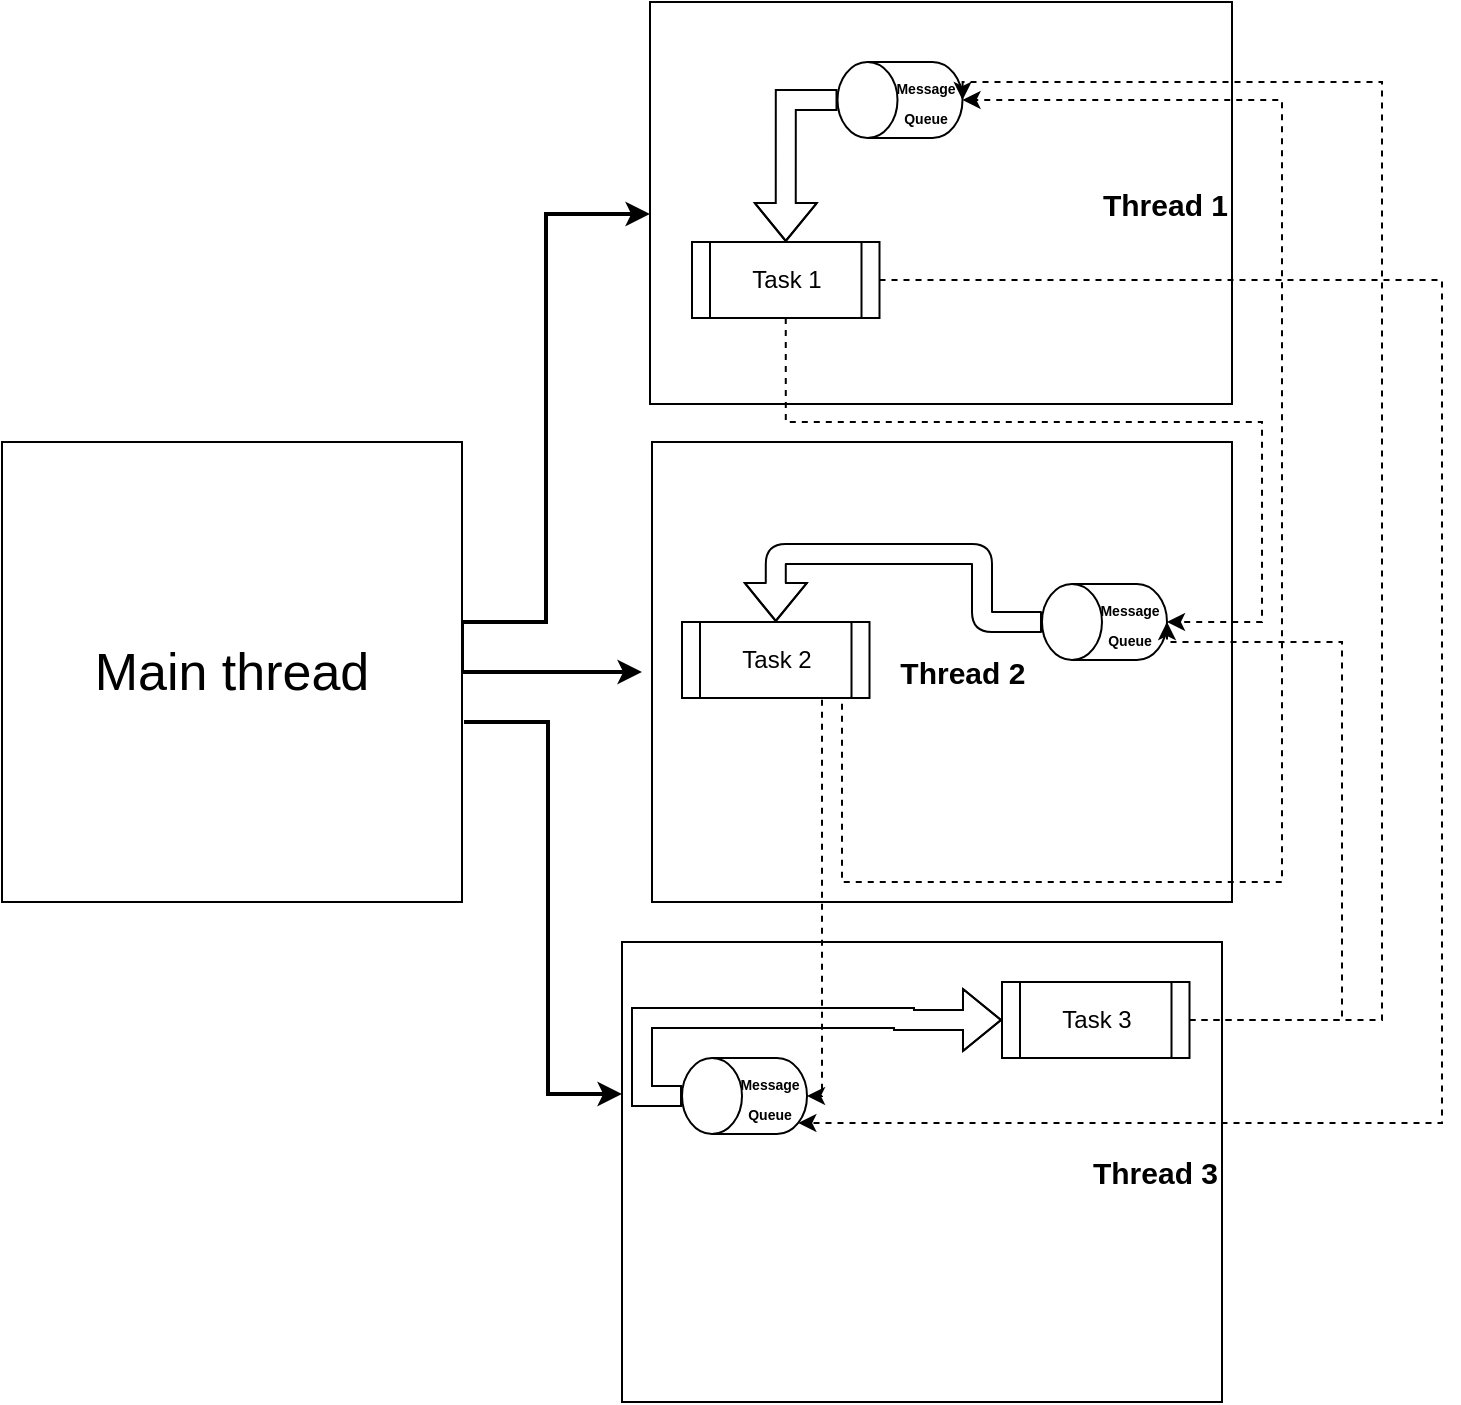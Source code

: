 <mxfile version="13.8.9-1" type="github">
  <diagram id="JF__Zj-DXKbBX88kCNgF" name="Page-1">
    <mxGraphModel dx="1422" dy="762" grid="1" gridSize="10" guides="1" tooltips="1" connect="1" arrows="1" fold="1" page="1" pageScale="1" pageWidth="850" pageHeight="1100" math="0" shadow="0">
      <root>
        <mxCell id="0" />
        <mxCell id="1" parent="0" />
        <mxCell id="GnVWnsMx5IgDR0cQtzLm-49" value="" style="group" vertex="1" connectable="0" parent="1">
          <mxGeometry x="425" y="250" width="290" height="440" as="geometry" />
        </mxCell>
        <mxCell id="GnVWnsMx5IgDR0cQtzLm-22" value="" style="group" vertex="1" connectable="0" parent="GnVWnsMx5IgDR0cQtzLm-49">
          <mxGeometry y="210" width="290" height="230" as="geometry" />
        </mxCell>
        <mxCell id="GnVWnsMx5IgDR0cQtzLm-2" value="&lt;b style=&quot;text-align: right&quot;&gt;&lt;font style=&quot;font-size: 15px&quot;&gt;&amp;nbsp; &amp;nbsp; &amp;nbsp;Thread 2&lt;/font&gt;&lt;/b&gt;" style="rounded=0;whiteSpace=wrap;html=1;align=center;" vertex="1" parent="GnVWnsMx5IgDR0cQtzLm-22">
          <mxGeometry width="290" height="230" as="geometry" />
        </mxCell>
        <mxCell id="GnVWnsMx5IgDR0cQtzLm-1" value="&lt;font style=&quot;font-size: 7px&quot;&gt;&lt;b&gt;Message Queue&lt;/b&gt;&lt;/font&gt;" style="shape=cylinder3;whiteSpace=wrap;html=1;boundedLbl=1;backgroundOutline=1;size=15;direction=north;align=center;" vertex="1" parent="GnVWnsMx5IgDR0cQtzLm-22">
          <mxGeometry x="194.995" y="71.003" width="62.5" height="38" as="geometry" />
        </mxCell>
        <mxCell id="GnVWnsMx5IgDR0cQtzLm-19" value="Task 2" style="shape=process;whiteSpace=wrap;html=1;backgroundOutline=1;" vertex="1" parent="GnVWnsMx5IgDR0cQtzLm-22">
          <mxGeometry x="15" y="90" width="93.75" height="38" as="geometry" />
        </mxCell>
        <mxCell id="GnVWnsMx5IgDR0cQtzLm-21" style="edgeStyle=orthogonalEdgeStyle;orthogonalLoop=1;jettySize=auto;html=1;exitX=0.5;exitY=0;exitDx=0;exitDy=0;exitPerimeter=0;entryX=0.5;entryY=0;entryDx=0;entryDy=0;curved=1;shape=flexArrow;" edge="1" parent="GnVWnsMx5IgDR0cQtzLm-22" source="GnVWnsMx5IgDR0cQtzLm-1" target="GnVWnsMx5IgDR0cQtzLm-19">
          <mxGeometry relative="1" as="geometry">
            <Array as="points">
              <mxPoint x="165" y="90" />
              <mxPoint x="165" y="56" />
              <mxPoint x="62" y="56" />
            </Array>
          </mxGeometry>
        </mxCell>
        <mxCell id="GnVWnsMx5IgDR0cQtzLm-23" value="" style="group" vertex="1" connectable="0" parent="GnVWnsMx5IgDR0cQtzLm-49">
          <mxGeometry width="290" height="191" as="geometry" />
        </mxCell>
        <mxCell id="GnVWnsMx5IgDR0cQtzLm-24" value="&lt;b&gt;&lt;font style=&quot;font-size: 15px&quot;&gt;&amp;nbsp; &amp;nbsp; &amp;nbsp;Thread 1&lt;/font&gt;&lt;/b&gt;" style="rounded=0;whiteSpace=wrap;html=1;align=right;" vertex="1" parent="GnVWnsMx5IgDR0cQtzLm-23">
          <mxGeometry x="-1" y="-10" width="291" height="201" as="geometry" />
        </mxCell>
        <mxCell id="GnVWnsMx5IgDR0cQtzLm-25" value="&lt;font style=&quot;font-size: 7px&quot;&gt;&lt;b&gt;Message Queue&lt;/b&gt;&lt;/font&gt;" style="shape=cylinder3;whiteSpace=wrap;html=1;boundedLbl=1;backgroundOutline=1;size=15;direction=north;" vertex="1" parent="GnVWnsMx5IgDR0cQtzLm-23">
          <mxGeometry x="92.755" y="20.003" width="62.5" height="38" as="geometry" />
        </mxCell>
        <mxCell id="GnVWnsMx5IgDR0cQtzLm-26" value="Task 1" style="shape=process;whiteSpace=wrap;html=1;backgroundOutline=1;" vertex="1" parent="GnVWnsMx5IgDR0cQtzLm-23">
          <mxGeometry x="20" y="110" width="93.75" height="38" as="geometry" />
        </mxCell>
        <mxCell id="GnVWnsMx5IgDR0cQtzLm-27" style="edgeStyle=orthogonalEdgeStyle;rounded=0;orthogonalLoop=1;jettySize=auto;html=1;exitX=0.5;exitY=0;exitDx=0;exitDy=0;exitPerimeter=0;entryX=0.5;entryY=0;entryDx=0;entryDy=0;shape=flexArrow;" edge="1" parent="GnVWnsMx5IgDR0cQtzLm-23" source="GnVWnsMx5IgDR0cQtzLm-25" target="GnVWnsMx5IgDR0cQtzLm-26">
          <mxGeometry relative="1" as="geometry" />
        </mxCell>
        <mxCell id="GnVWnsMx5IgDR0cQtzLm-48" style="edgeStyle=orthogonalEdgeStyle;rounded=0;orthogonalLoop=1;jettySize=auto;html=1;exitX=0.5;exitY=1;exitDx=0;exitDy=0;entryX=0.5;entryY=1;entryDx=0;entryDy=0;entryPerimeter=0;dashed=1;" edge="1" parent="GnVWnsMx5IgDR0cQtzLm-49" source="GnVWnsMx5IgDR0cQtzLm-19" target="GnVWnsMx5IgDR0cQtzLm-25">
          <mxGeometry relative="1" as="geometry">
            <Array as="points">
              <mxPoint x="95" y="338" />
              <mxPoint x="95" y="430" />
              <mxPoint x="315" y="430" />
              <mxPoint x="315" y="39" />
            </Array>
          </mxGeometry>
        </mxCell>
        <mxCell id="GnVWnsMx5IgDR0cQtzLm-65" style="edgeStyle=orthogonalEdgeStyle;rounded=0;orthogonalLoop=1;jettySize=auto;html=1;exitX=0.5;exitY=1;exitDx=0;exitDy=0;entryX=0.5;entryY=1;entryDx=0;entryDy=0;entryPerimeter=0;strokeWidth=1;dashed=1;" edge="1" parent="GnVWnsMx5IgDR0cQtzLm-49" source="GnVWnsMx5IgDR0cQtzLm-26" target="GnVWnsMx5IgDR0cQtzLm-1">
          <mxGeometry relative="1" as="geometry">
            <Array as="points">
              <mxPoint x="67" y="200" />
              <mxPoint x="305" y="200" />
              <mxPoint x="305" y="300" />
            </Array>
          </mxGeometry>
        </mxCell>
        <mxCell id="GnVWnsMx5IgDR0cQtzLm-55" style="edgeStyle=orthogonalEdgeStyle;rounded=0;orthogonalLoop=1;jettySize=auto;html=1;exitX=1;exitY=0.5;exitDx=0;exitDy=0;strokeWidth=2;" edge="1" parent="1" source="GnVWnsMx5IgDR0cQtzLm-52" target="GnVWnsMx5IgDR0cQtzLm-24">
          <mxGeometry relative="1" as="geometry">
            <Array as="points">
              <mxPoint x="372" y="550" />
              <mxPoint x="372" y="346" />
            </Array>
          </mxGeometry>
        </mxCell>
        <mxCell id="GnVWnsMx5IgDR0cQtzLm-71" style="edgeStyle=orthogonalEdgeStyle;rounded=0;orthogonalLoop=1;jettySize=auto;html=1;strokeWidth=2;" edge="1" parent="1" source="GnVWnsMx5IgDR0cQtzLm-52">
          <mxGeometry relative="1" as="geometry">
            <mxPoint x="420" y="575" as="targetPoint" />
          </mxGeometry>
        </mxCell>
        <mxCell id="GnVWnsMx5IgDR0cQtzLm-52" value="&lt;font style=&quot;font-size: 26px&quot;&gt;Main thread&lt;/font&gt;" style="whiteSpace=wrap;html=1;aspect=fixed;" vertex="1" parent="1">
          <mxGeometry x="100" y="460" width="230" height="230" as="geometry" />
        </mxCell>
        <mxCell id="GnVWnsMx5IgDR0cQtzLm-60" value="&lt;b&gt;&lt;font style=&quot;font-size: 15px&quot;&gt;&amp;nbsp; &amp;nbsp; &amp;nbsp;Thread 3&lt;/font&gt;&lt;/b&gt;" style="rounded=0;whiteSpace=wrap;html=1;align=right;" vertex="1" parent="1">
          <mxGeometry x="410" y="710" width="300" height="230" as="geometry" />
        </mxCell>
        <mxCell id="GnVWnsMx5IgDR0cQtzLm-66" style="edgeStyle=orthogonalEdgeStyle;rounded=0;orthogonalLoop=1;jettySize=auto;html=1;exitX=1;exitY=0.5;exitDx=0;exitDy=0;entryX=0.5;entryY=1;entryDx=0;entryDy=0;entryPerimeter=0;dashed=1;strokeWidth=1;" edge="1" parent="1" source="GnVWnsMx5IgDR0cQtzLm-61" target="GnVWnsMx5IgDR0cQtzLm-1">
          <mxGeometry relative="1" as="geometry">
            <Array as="points">
              <mxPoint x="770" y="749" />
              <mxPoint x="770" y="560" />
              <mxPoint x="683" y="560" />
            </Array>
          </mxGeometry>
        </mxCell>
        <mxCell id="GnVWnsMx5IgDR0cQtzLm-67" style="edgeStyle=orthogonalEdgeStyle;rounded=0;orthogonalLoop=1;jettySize=auto;html=1;exitX=1;exitY=0.5;exitDx=0;exitDy=0;entryX=0.5;entryY=1;entryDx=0;entryDy=0;entryPerimeter=0;dashed=1;strokeWidth=1;" edge="1" parent="1" source="GnVWnsMx5IgDR0cQtzLm-61" target="GnVWnsMx5IgDR0cQtzLm-25">
          <mxGeometry relative="1" as="geometry">
            <Array as="points">
              <mxPoint x="790" y="749" />
              <mxPoint x="790" y="280" />
              <mxPoint x="580" y="280" />
            </Array>
          </mxGeometry>
        </mxCell>
        <mxCell id="GnVWnsMx5IgDR0cQtzLm-61" value="Task 3" style="shape=process;whiteSpace=wrap;html=1;backgroundOutline=1;" vertex="1" parent="1">
          <mxGeometry x="600" y="730" width="93.75" height="38" as="geometry" />
        </mxCell>
        <mxCell id="GnVWnsMx5IgDR0cQtzLm-70" style="edgeStyle=orthogonalEdgeStyle;rounded=0;orthogonalLoop=1;jettySize=auto;html=1;exitX=0.5;exitY=0;exitDx=0;exitDy=0;exitPerimeter=0;entryX=0;entryY=0.5;entryDx=0;entryDy=0;strokeWidth=1;shape=flexArrow;" edge="1" parent="1" source="GnVWnsMx5IgDR0cQtzLm-62" target="GnVWnsMx5IgDR0cQtzLm-61">
          <mxGeometry relative="1" as="geometry">
            <Array as="points">
              <mxPoint x="420" y="787" />
              <mxPoint x="420" y="748" />
              <mxPoint x="551" y="748" />
              <mxPoint x="551" y="749" />
            </Array>
          </mxGeometry>
        </mxCell>
        <mxCell id="GnVWnsMx5IgDR0cQtzLm-62" value="&lt;font style=&quot;font-size: 7px&quot;&gt;&lt;b&gt;Message Queue&lt;/b&gt;&lt;/font&gt;" style="shape=cylinder3;whiteSpace=wrap;html=1;boundedLbl=1;backgroundOutline=1;size=15;direction=north;align=center;" vertex="1" parent="1">
          <mxGeometry x="440.005" y="768.003" width="62.5" height="38" as="geometry" />
        </mxCell>
        <mxCell id="GnVWnsMx5IgDR0cQtzLm-68" style="edgeStyle=orthogonalEdgeStyle;rounded=0;orthogonalLoop=1;jettySize=auto;html=1;exitX=0.5;exitY=1;exitDx=0;exitDy=0;entryX=0.5;entryY=1;entryDx=0;entryDy=0;entryPerimeter=0;dashed=1;strokeWidth=1;" edge="1" parent="1" source="GnVWnsMx5IgDR0cQtzLm-19" target="GnVWnsMx5IgDR0cQtzLm-62">
          <mxGeometry relative="1" as="geometry">
            <Array as="points">
              <mxPoint x="510" y="588" />
              <mxPoint x="510" y="787" />
            </Array>
          </mxGeometry>
        </mxCell>
        <mxCell id="GnVWnsMx5IgDR0cQtzLm-69" style="edgeStyle=orthogonalEdgeStyle;rounded=0;orthogonalLoop=1;jettySize=auto;html=1;exitX=1;exitY=0.5;exitDx=0;exitDy=0;entryX=0.145;entryY=1;entryDx=0;entryDy=-4.35;entryPerimeter=0;dashed=1;strokeWidth=1;" edge="1" parent="1" source="GnVWnsMx5IgDR0cQtzLm-26" target="GnVWnsMx5IgDR0cQtzLm-62">
          <mxGeometry relative="1" as="geometry">
            <Array as="points">
              <mxPoint x="820" y="379" />
              <mxPoint x="820" y="801" />
            </Array>
          </mxGeometry>
        </mxCell>
        <mxCell id="GnVWnsMx5IgDR0cQtzLm-72" style="edgeStyle=orthogonalEdgeStyle;rounded=0;orthogonalLoop=1;jettySize=auto;html=1;strokeWidth=2;" edge="1" parent="1">
          <mxGeometry relative="1" as="geometry">
            <mxPoint x="331" y="600" as="sourcePoint" />
            <mxPoint x="410" y="786" as="targetPoint" />
            <Array as="points">
              <mxPoint x="331" y="600" />
              <mxPoint x="373" y="600" />
              <mxPoint x="373" y="786" />
            </Array>
          </mxGeometry>
        </mxCell>
      </root>
    </mxGraphModel>
  </diagram>
</mxfile>
